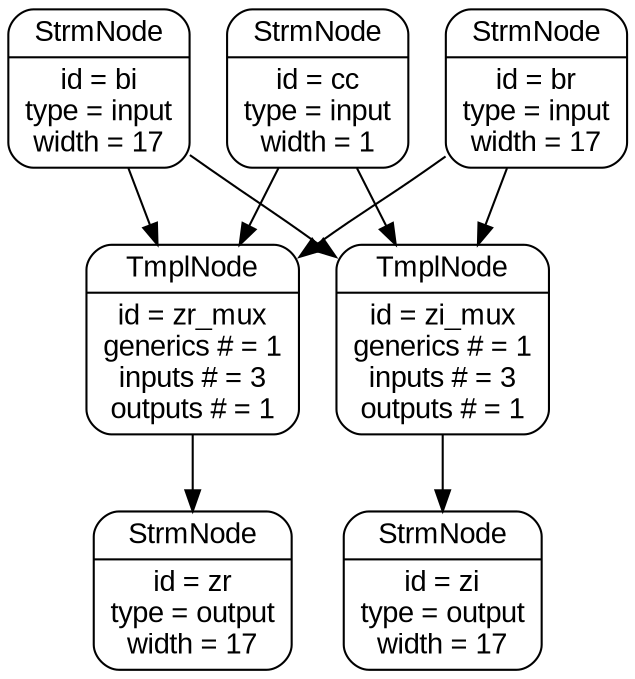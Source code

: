 digraph {
	graph [fontname = Arial, margin = 0, dpi = 600]
	bi [label = "{{StrmNode}|id = bi\ntype = input\nwidth = 17}", fontname = Arial, shape = Mrecord]
	cc -> zr_mux
	zr_mux -> zr
	zi_mux [label = "{{TmplNode}|id = zi_mux\ngenerics # = 1\ninputs # = 3\noutputs # = 1}", fontname = Arial, shape = Mrecord]
	zr_mux [label = "{{TmplNode}|id = zr_mux\ngenerics # = 1\ninputs # = 3\noutputs # = 1}", fontname = Arial, shape = Mrecord]
	bi -> zi_mux
	br [label = "{{StrmNode}|id = br\ntype = input\nwidth = 17}", fontname = Arial, shape = Mrecord]
	bi -> zr_mux
	cc -> zi_mux
	cc [label = "{{StrmNode}|id = cc\ntype = input\nwidth = 1}", fontname = Arial, shape = Mrecord]
	br -> zi_mux
	zi [label = "{{StrmNode}|id = zi\ntype = output\nwidth = 17}", fontname = Arial, shape = Mrecord]
	zr [label = "{{StrmNode}|id = zr\ntype = output\nwidth = 17}", fontname = Arial, shape = Mrecord]
	zi_mux -> zi
	br -> zr_mux
}
